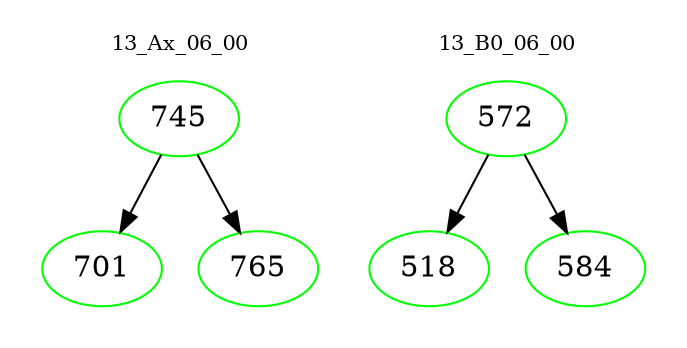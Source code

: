 digraph{
subgraph cluster_0 {
color = white
label = "13_Ax_06_00";
fontsize=10;
T0_745 [label="745", color="green"]
T0_745 -> T0_701 [color="black"]
T0_701 [label="701", color="green"]
T0_745 -> T0_765 [color="black"]
T0_765 [label="765", color="green"]
}
subgraph cluster_1 {
color = white
label = "13_B0_06_00";
fontsize=10;
T1_572 [label="572", color="green"]
T1_572 -> T1_518 [color="black"]
T1_518 [label="518", color="green"]
T1_572 -> T1_584 [color="black"]
T1_584 [label="584", color="green"]
}
}
